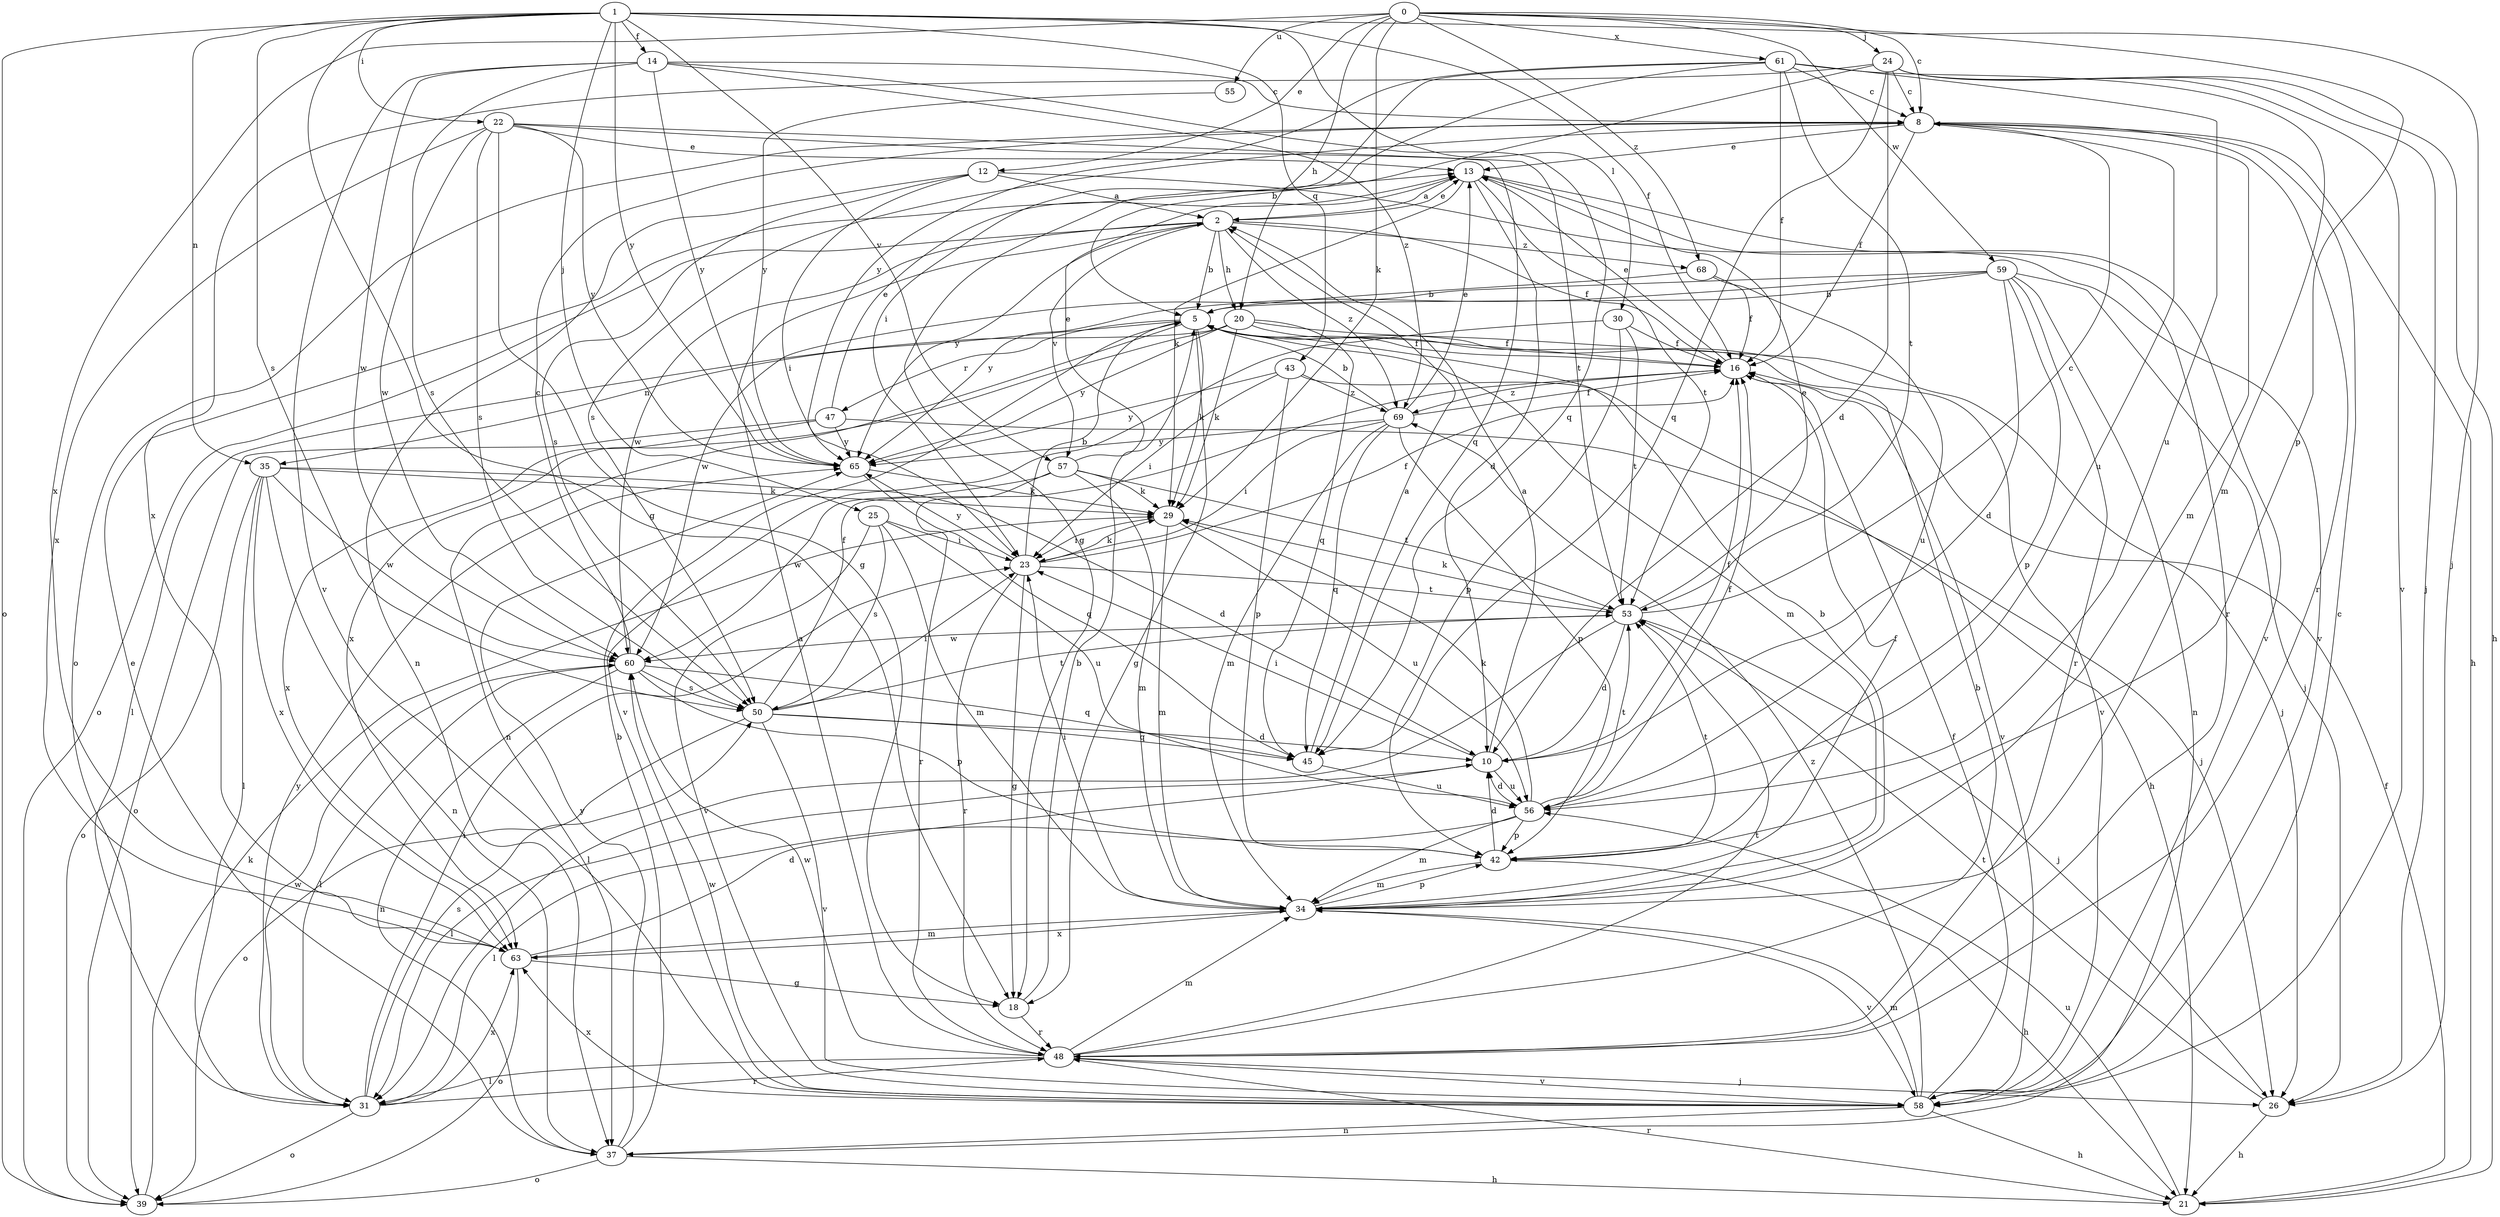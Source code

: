 strict digraph  {
0;
1;
2;
5;
8;
10;
12;
13;
14;
16;
18;
20;
21;
22;
23;
24;
25;
26;
29;
30;
31;
34;
35;
37;
39;
42;
43;
45;
47;
48;
50;
53;
55;
56;
57;
58;
59;
60;
61;
63;
65;
68;
69;
0 -> 8  [label=c];
0 -> 12  [label=e];
0 -> 20  [label=h];
0 -> 24  [label=j];
0 -> 29  [label=k];
0 -> 42  [label=p];
0 -> 55  [label=u];
0 -> 59  [label=w];
0 -> 61  [label=x];
0 -> 63  [label=x];
0 -> 68  [label=z];
1 -> 14  [label=f];
1 -> 16  [label=f];
1 -> 18  [label=g];
1 -> 22  [label=i];
1 -> 25  [label=j];
1 -> 26  [label=j];
1 -> 30  [label=l];
1 -> 35  [label=n];
1 -> 39  [label=o];
1 -> 43  [label=q];
1 -> 50  [label=s];
1 -> 57  [label=v];
1 -> 65  [label=y];
2 -> 5  [label=b];
2 -> 13  [label=e];
2 -> 16  [label=f];
2 -> 20  [label=h];
2 -> 39  [label=o];
2 -> 57  [label=v];
2 -> 60  [label=w];
2 -> 65  [label=y];
2 -> 68  [label=z];
2 -> 69  [label=z];
5 -> 16  [label=f];
5 -> 18  [label=g];
5 -> 29  [label=k];
5 -> 34  [label=m];
5 -> 35  [label=n];
5 -> 37  [label=n];
5 -> 47  [label=r];
5 -> 58  [label=v];
8 -> 13  [label=e];
8 -> 16  [label=f];
8 -> 21  [label=h];
8 -> 34  [label=m];
8 -> 39  [label=o];
8 -> 48  [label=r];
8 -> 50  [label=s];
8 -> 56  [label=u];
10 -> 2  [label=a];
10 -> 16  [label=f];
10 -> 23  [label=i];
10 -> 31  [label=l];
10 -> 56  [label=u];
12 -> 2  [label=a];
12 -> 23  [label=i];
12 -> 37  [label=n];
12 -> 50  [label=s];
12 -> 58  [label=v];
13 -> 2  [label=a];
13 -> 10  [label=d];
13 -> 29  [label=k];
13 -> 48  [label=r];
13 -> 53  [label=t];
13 -> 58  [label=v];
14 -> 8  [label=c];
14 -> 45  [label=q];
14 -> 50  [label=s];
14 -> 58  [label=v];
14 -> 60  [label=w];
14 -> 65  [label=y];
14 -> 69  [label=z];
16 -> 13  [label=e];
16 -> 58  [label=v];
16 -> 69  [label=z];
18 -> 5  [label=b];
18 -> 48  [label=r];
20 -> 16  [label=f];
20 -> 26  [label=j];
20 -> 29  [label=k];
20 -> 31  [label=l];
20 -> 45  [label=q];
20 -> 63  [label=x];
20 -> 65  [label=y];
21 -> 16  [label=f];
21 -> 48  [label=r];
21 -> 56  [label=u];
22 -> 13  [label=e];
22 -> 18  [label=g];
22 -> 45  [label=q];
22 -> 50  [label=s];
22 -> 53  [label=t];
22 -> 60  [label=w];
22 -> 63  [label=x];
22 -> 65  [label=y];
23 -> 5  [label=b];
23 -> 16  [label=f];
23 -> 18  [label=g];
23 -> 29  [label=k];
23 -> 48  [label=r];
23 -> 53  [label=t];
23 -> 65  [label=y];
24 -> 5  [label=b];
24 -> 8  [label=c];
24 -> 10  [label=d];
24 -> 21  [label=h];
24 -> 26  [label=j];
24 -> 45  [label=q];
24 -> 58  [label=v];
24 -> 63  [label=x];
25 -> 23  [label=i];
25 -> 34  [label=m];
25 -> 50  [label=s];
25 -> 56  [label=u];
25 -> 58  [label=v];
26 -> 21  [label=h];
26 -> 53  [label=t];
29 -> 23  [label=i];
29 -> 34  [label=m];
29 -> 56  [label=u];
30 -> 16  [label=f];
30 -> 42  [label=p];
30 -> 53  [label=t];
30 -> 58  [label=v];
31 -> 23  [label=i];
31 -> 39  [label=o];
31 -> 48  [label=r];
31 -> 50  [label=s];
31 -> 60  [label=w];
31 -> 63  [label=x];
31 -> 65  [label=y];
34 -> 5  [label=b];
34 -> 16  [label=f];
34 -> 23  [label=i];
34 -> 42  [label=p];
34 -> 58  [label=v];
34 -> 63  [label=x];
35 -> 10  [label=d];
35 -> 29  [label=k];
35 -> 31  [label=l];
35 -> 37  [label=n];
35 -> 39  [label=o];
35 -> 60  [label=w];
35 -> 63  [label=x];
37 -> 5  [label=b];
37 -> 13  [label=e];
37 -> 21  [label=h];
37 -> 39  [label=o];
37 -> 65  [label=y];
39 -> 29  [label=k];
42 -> 10  [label=d];
42 -> 21  [label=h];
42 -> 34  [label=m];
42 -> 53  [label=t];
43 -> 21  [label=h];
43 -> 23  [label=i];
43 -> 42  [label=p];
43 -> 65  [label=y];
43 -> 69  [label=z];
45 -> 2  [label=a];
45 -> 56  [label=u];
47 -> 13  [label=e];
47 -> 26  [label=j];
47 -> 39  [label=o];
47 -> 63  [label=x];
47 -> 65  [label=y];
48 -> 2  [label=a];
48 -> 5  [label=b];
48 -> 26  [label=j];
48 -> 31  [label=l];
48 -> 34  [label=m];
48 -> 53  [label=t];
48 -> 58  [label=v];
48 -> 60  [label=w];
50 -> 10  [label=d];
50 -> 16  [label=f];
50 -> 23  [label=i];
50 -> 39  [label=o];
50 -> 45  [label=q];
50 -> 53  [label=t];
50 -> 58  [label=v];
53 -> 8  [label=c];
53 -> 10  [label=d];
53 -> 13  [label=e];
53 -> 26  [label=j];
53 -> 29  [label=k];
53 -> 31  [label=l];
53 -> 60  [label=w];
55 -> 65  [label=y];
56 -> 10  [label=d];
56 -> 16  [label=f];
56 -> 29  [label=k];
56 -> 31  [label=l];
56 -> 34  [label=m];
56 -> 42  [label=p];
56 -> 53  [label=t];
57 -> 13  [label=e];
57 -> 29  [label=k];
57 -> 34  [label=m];
57 -> 48  [label=r];
57 -> 53  [label=t];
57 -> 60  [label=w];
58 -> 8  [label=c];
58 -> 16  [label=f];
58 -> 21  [label=h];
58 -> 34  [label=m];
58 -> 37  [label=n];
58 -> 60  [label=w];
58 -> 63  [label=x];
58 -> 69  [label=z];
59 -> 5  [label=b];
59 -> 10  [label=d];
59 -> 26  [label=j];
59 -> 37  [label=n];
59 -> 42  [label=p];
59 -> 48  [label=r];
59 -> 60  [label=w];
59 -> 65  [label=y];
60 -> 8  [label=c];
60 -> 31  [label=l];
60 -> 37  [label=n];
60 -> 42  [label=p];
60 -> 45  [label=q];
60 -> 50  [label=s];
61 -> 8  [label=c];
61 -> 16  [label=f];
61 -> 18  [label=g];
61 -> 23  [label=i];
61 -> 34  [label=m];
61 -> 53  [label=t];
61 -> 56  [label=u];
61 -> 65  [label=y];
63 -> 10  [label=d];
63 -> 18  [label=g];
63 -> 34  [label=m];
63 -> 39  [label=o];
65 -> 29  [label=k];
65 -> 45  [label=q];
68 -> 5  [label=b];
68 -> 16  [label=f];
68 -> 56  [label=u];
69 -> 5  [label=b];
69 -> 13  [label=e];
69 -> 16  [label=f];
69 -> 23  [label=i];
69 -> 34  [label=m];
69 -> 42  [label=p];
69 -> 45  [label=q];
69 -> 65  [label=y];
}
